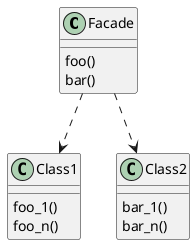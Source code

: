 @startuml

class Facade {
    foo()
    bar()
}
class Class1 {
    foo_1()
    foo_n()
}
class Class2 {
    bar_1()
    bar_n()

}

Facade ..> Class1
Facade ..> Class2

@enduml